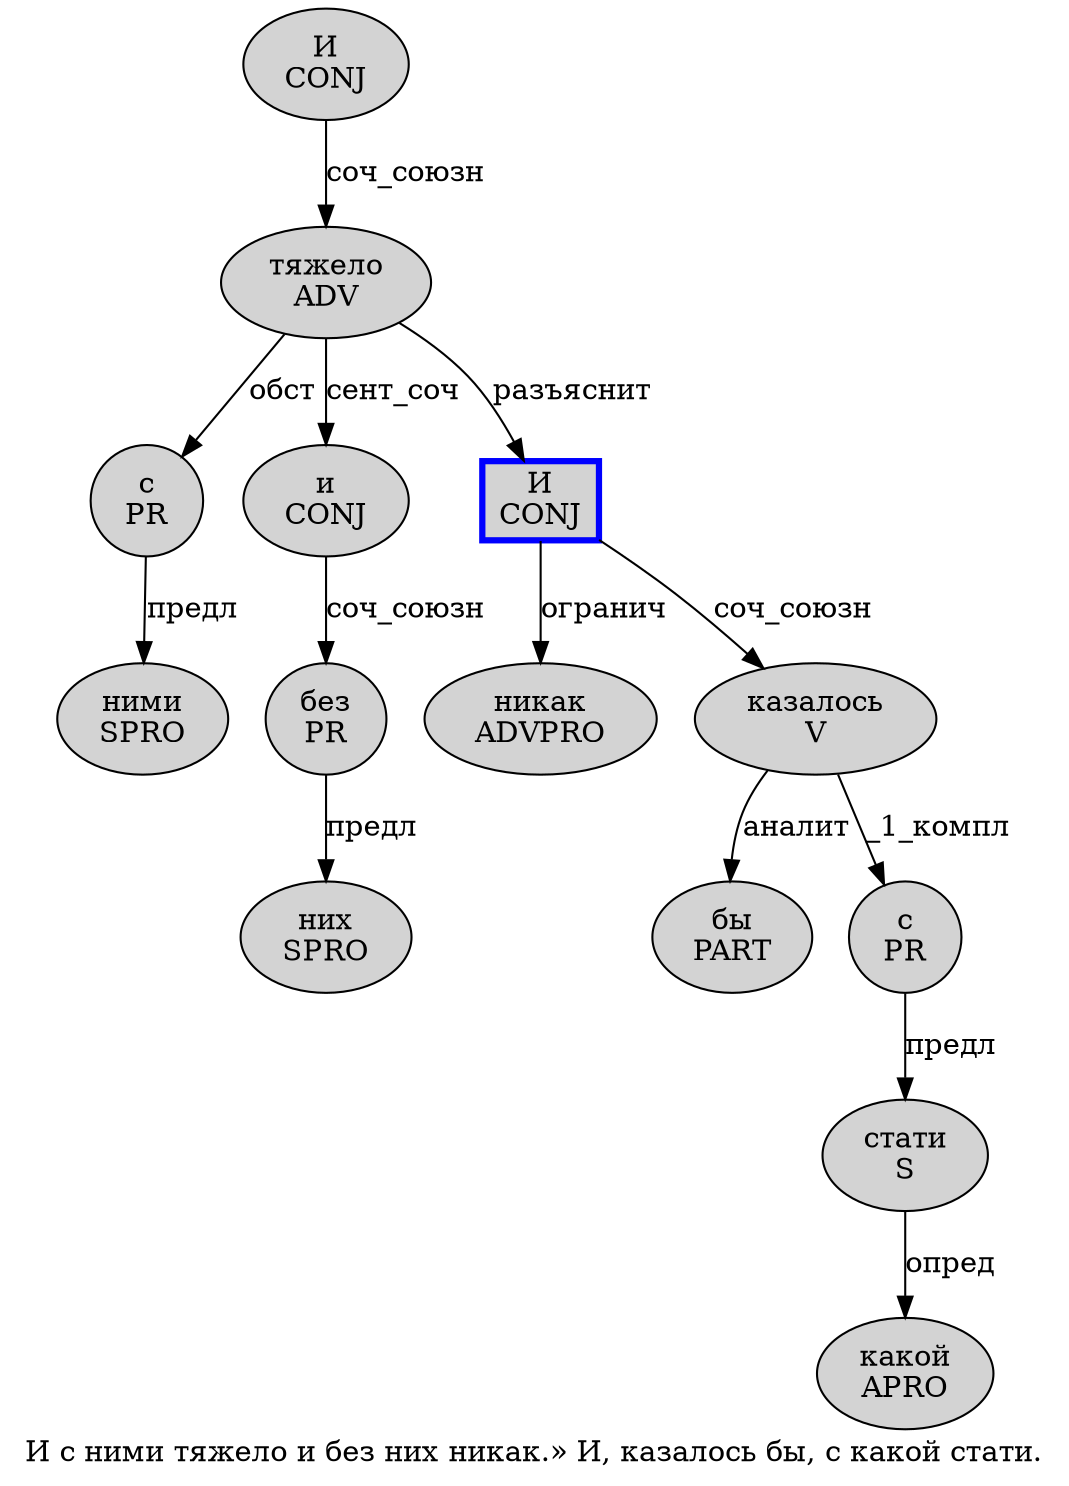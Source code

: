 digraph SENTENCE_2736 {
	graph [label="И с ними тяжело и без них никак.» И, казалось бы, с какой стати."]
	node [style=filled]
		0 [label="И
CONJ" color="" fillcolor=lightgray penwidth=1 shape=ellipse]
		1 [label="с
PR" color="" fillcolor=lightgray penwidth=1 shape=ellipse]
		2 [label="ними
SPRO" color="" fillcolor=lightgray penwidth=1 shape=ellipse]
		3 [label="тяжело
ADV" color="" fillcolor=lightgray penwidth=1 shape=ellipse]
		4 [label="и
CONJ" color="" fillcolor=lightgray penwidth=1 shape=ellipse]
		5 [label="без
PR" color="" fillcolor=lightgray penwidth=1 shape=ellipse]
		6 [label="них
SPRO" color="" fillcolor=lightgray penwidth=1 shape=ellipse]
		7 [label="никак
ADVPRO" color="" fillcolor=lightgray penwidth=1 shape=ellipse]
		10 [label="И
CONJ" color=blue fillcolor=lightgray penwidth=3 shape=box]
		12 [label="казалось
V" color="" fillcolor=lightgray penwidth=1 shape=ellipse]
		13 [label="бы
PART" color="" fillcolor=lightgray penwidth=1 shape=ellipse]
		15 [label="с
PR" color="" fillcolor=lightgray penwidth=1 shape=ellipse]
		16 [label="какой
APRO" color="" fillcolor=lightgray penwidth=1 shape=ellipse]
		17 [label="стати
S" color="" fillcolor=lightgray penwidth=1 shape=ellipse]
			5 -> 6 [label="предл"]
			4 -> 5 [label="соч_союзн"]
			17 -> 16 [label="опред"]
			0 -> 3 [label="соч_союзн"]
			1 -> 2 [label="предл"]
			3 -> 1 [label="обст"]
			3 -> 4 [label="сент_соч"]
			3 -> 10 [label="разъяснит"]
			15 -> 17 [label="предл"]
			12 -> 13 [label="аналит"]
			12 -> 15 [label="_1_компл"]
			10 -> 7 [label="огранич"]
			10 -> 12 [label="соч_союзн"]
}